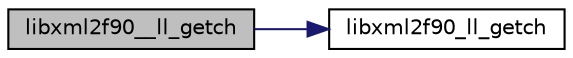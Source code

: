 digraph "libxml2f90__ll_getch"
{
 // LATEX_PDF_SIZE
  edge [fontname="Helvetica",fontsize="10",labelfontname="Helvetica",labelfontsize="10"];
  node [fontname="Helvetica",fontsize="10",shape=record];
  rankdir="LR";
  Node1 [label="libxml2f90__ll_getch",height=0.2,width=0.4,color="black", fillcolor="grey75", style="filled", fontcolor="black",tooltip=" "];
  Node1 -> Node2 [color="midnightblue",fontsize="10",style="solid",fontname="Helvetica"];
  Node2 [label="libxml2f90_ll_getch",height=0.2,width=0.4,color="black", fillcolor="white", style="filled",URL="$libxml2f90_8f90__pp_8f90.html#a4f559755e5ceb6b3e6c845315d74ea7c",tooltip=" "];
}
